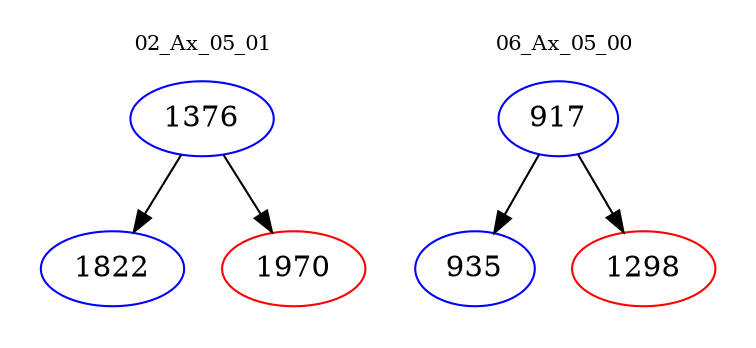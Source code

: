 digraph{
subgraph cluster_0 {
color = white
label = "02_Ax_05_01";
fontsize=10;
T0_1376 [label="1376", color="blue"]
T0_1376 -> T0_1822 [color="black"]
T0_1822 [label="1822", color="blue"]
T0_1376 -> T0_1970 [color="black"]
T0_1970 [label="1970", color="red"]
}
subgraph cluster_1 {
color = white
label = "06_Ax_05_00";
fontsize=10;
T1_917 [label="917", color="blue"]
T1_917 -> T1_935 [color="black"]
T1_935 [label="935", color="blue"]
T1_917 -> T1_1298 [color="black"]
T1_1298 [label="1298", color="red"]
}
}
